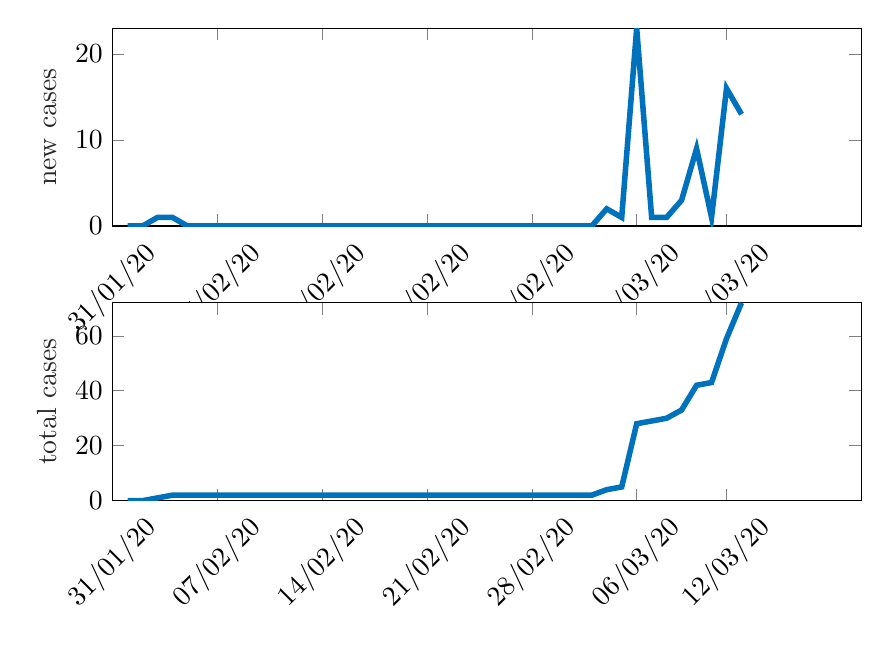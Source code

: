 % This file was created by matlab2tikz.
%
\definecolor{mycolor1}{rgb}{0.0,0.447,0.741}%
%
\begin{tikzpicture}

\begin{axis}[%
width=9.509cm,
height=2.512cm,
at={(0cm,3.488cm)},
scale only axis,
xmin=0,
xmax=50,
xtick={0,7,14,21,28,35,41},
xticklabels={{31/01/20},{07/02/20},{14/02/20},{21/02/20},{28/02/20},{06/03/20},{12/03/20}},
xticklabel style={rotate=45},
ymin=0,
ymax=23,
ylabel style={font=\color{white!15!black}},
ylabel={new cases},
axis background/.style={fill=white}
]
\addplot [color=mycolor1, line width=2.0pt, forget plot]
  table[row sep=crcr]{%
1	0\\
2	0\\
3	1\\
4	1\\
5	0\\
6	0\\
7	0\\
8	0\\
9	0\\
10	0\\
11	0\\
12	0\\
13	0\\
14	0\\
15	0\\
16	0\\
17	0\\
18	0\\
19	0\\
20	0\\
21	0\\
22	0\\
23	0\\
24	0\\
25	0\\
26	0\\
27	0\\
28	0\\
29	0\\
30	0\\
31	0\\
32	0\\
33	2\\
34	1\\
35	23\\
36	1\\
37	1\\
38	3\\
39	9\\
40	1\\
41	16\\
42	13\\
};
\end{axis}

\begin{axis}[%
width=9.509cm,
height=2.512cm,
at={(0cm,0cm)},
scale only axis,
xmin=0,
xmax=50,
xtick={0,7,14,21,28,35,41},
xticklabels={{31/01/20},{07/02/20},{14/02/20},{21/02/20},{28/02/20},{06/03/20},{12/03/20}},
xticklabel style={rotate=45},
ymin=0,
ymax=72,
ylabel style={font=\color{white!15!black}},
ylabel={total cases},
axis background/.style={fill=white}
]
\addplot [color=mycolor1, line width=2.0pt, forget plot]
  table[row sep=crcr]{%
1	0\\
2	0\\
3	1\\
4	2\\
5	2\\
6	2\\
7	2\\
8	2\\
9	2\\
10	2\\
11	2\\
12	2\\
13	2\\
14	2\\
15	2\\
16	2\\
17	2\\
18	2\\
19	2\\
20	2\\
21	2\\
22	2\\
23	2\\
24	2\\
25	2\\
26	2\\
27	2\\
28	2\\
29	2\\
30	2\\
31	2\\
32	2\\
33	4\\
34	5\\
35	28\\
36	29\\
37	30\\
38	33\\
39	42\\
40	43\\
41	59\\
42	72\\
};
\end{axis}
\end{tikzpicture}%